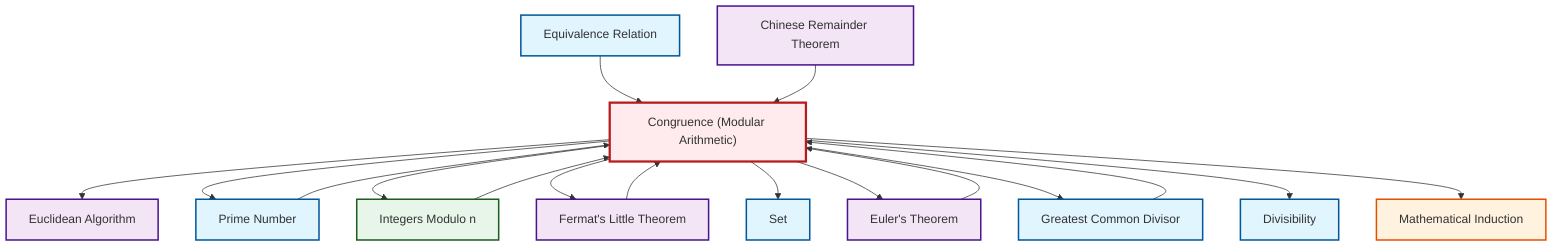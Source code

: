 graph TD
    classDef definition fill:#e1f5fe,stroke:#01579b,stroke-width:2px
    classDef theorem fill:#f3e5f5,stroke:#4a148c,stroke-width:2px
    classDef axiom fill:#fff3e0,stroke:#e65100,stroke-width:2px
    classDef example fill:#e8f5e9,stroke:#1b5e20,stroke-width:2px
    classDef current fill:#ffebee,stroke:#b71c1c,stroke-width:3px
    thm-chinese-remainder["Chinese Remainder Theorem"]:::theorem
    ex-quotient-integers-mod-n["Integers Modulo n"]:::example
    ax-induction["Mathematical Induction"]:::axiom
    def-prime["Prime Number"]:::definition
    def-gcd["Greatest Common Divisor"]:::definition
    def-equivalence-relation["Equivalence Relation"]:::definition
    thm-euclidean-algorithm["Euclidean Algorithm"]:::theorem
    thm-fermat-little["Fermat's Little Theorem"]:::theorem
    def-divisibility["Divisibility"]:::definition
    def-set["Set"]:::definition
    def-congruence["Congruence (Modular Arithmetic)"]:::definition
    thm-euler["Euler's Theorem"]:::theorem
    def-congruence --> thm-euclidean-algorithm
    thm-euler --> def-congruence
    def-congruence --> def-prime
    def-gcd --> def-congruence
    def-equivalence-relation --> def-congruence
    def-congruence --> ex-quotient-integers-mod-n
    def-congruence --> thm-fermat-little
    ex-quotient-integers-mod-n --> def-congruence
    def-congruence --> def-set
    thm-fermat-little --> def-congruence
    def-prime --> def-congruence
    def-congruence --> thm-euler
    thm-chinese-remainder --> def-congruence
    def-congruence --> def-gcd
    def-congruence --> def-divisibility
    def-congruence --> ax-induction
    class def-congruence current